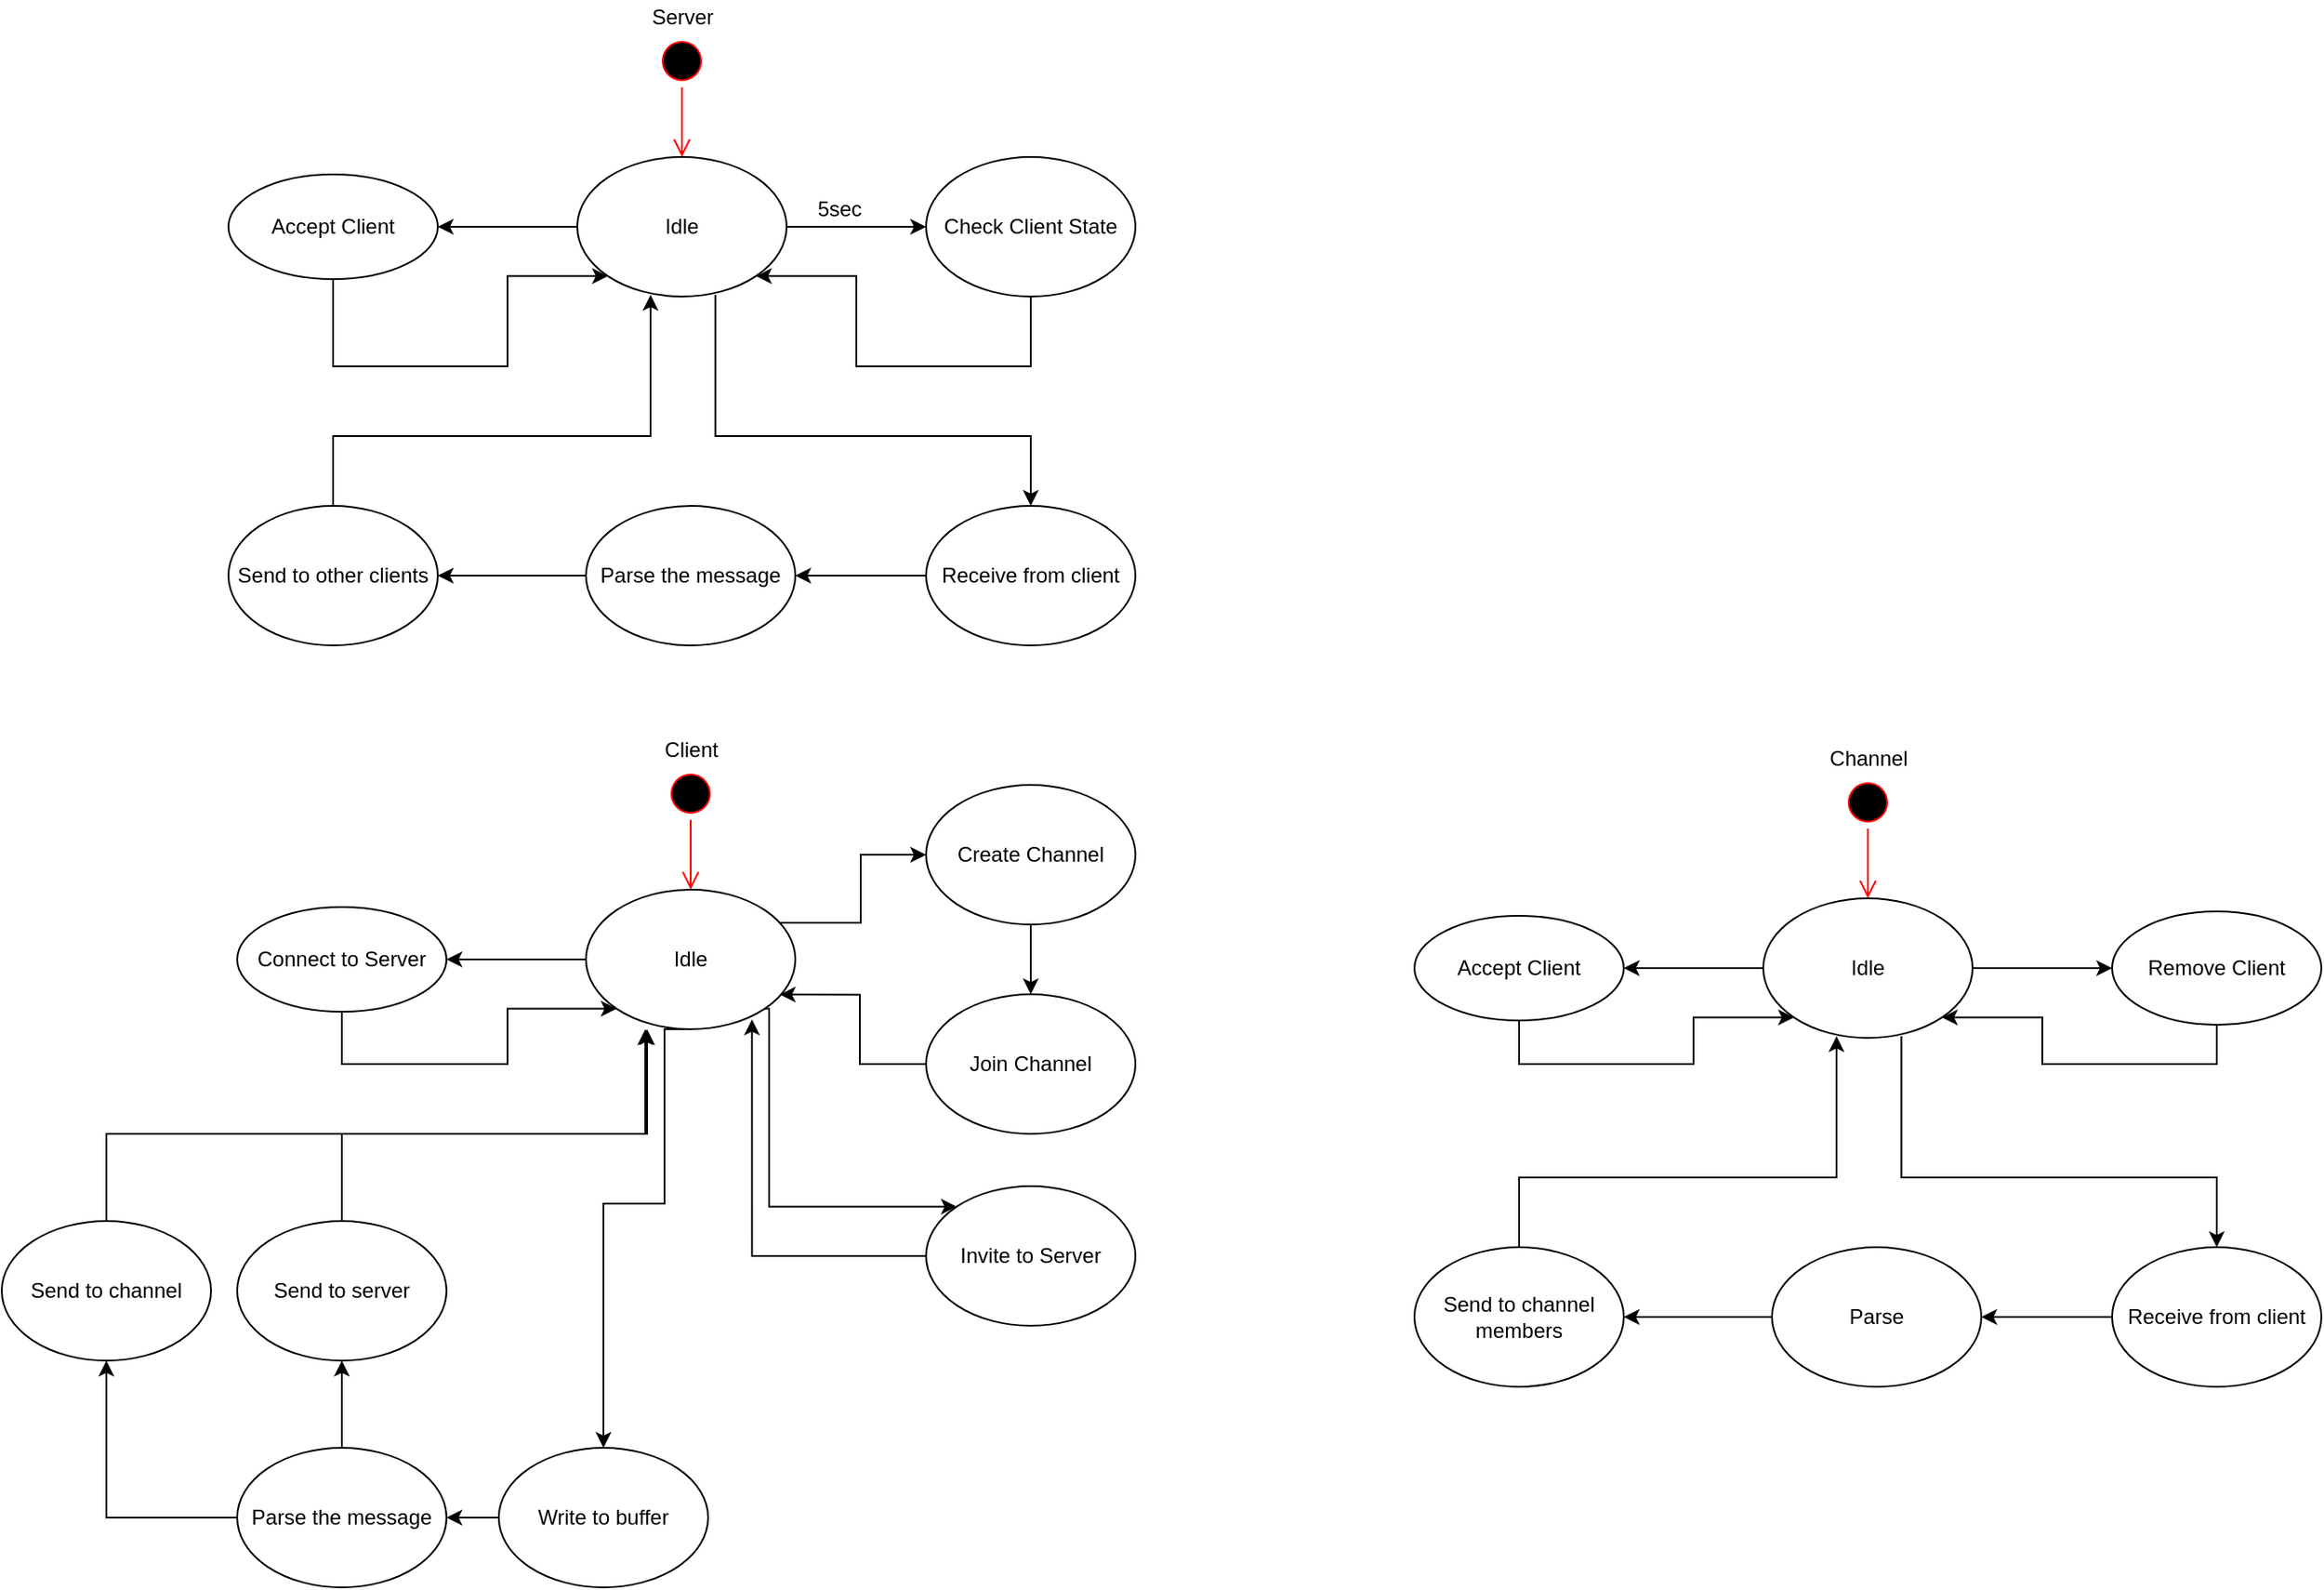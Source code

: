 <mxfile version="15.8.5" type="device"><diagram id="wyPDN_qhjKkkc0k493ZT" name="Page-1"><mxGraphModel dx="1325" dy="1761" grid="1" gridSize="10" guides="1" tooltips="1" connect="1" arrows="1" fold="1" page="1" pageScale="1" pageWidth="850" pageHeight="1100" math="0" shadow="0"><root><mxCell id="0"/><mxCell id="1" parent="0"/><mxCell id="Xpwx3HZjEoU-yRanOdTQ-1" value="" style="ellipse;html=1;shape=startState;fillColor=#000000;strokeColor=#ff0000;" vertex="1" parent="1"><mxGeometry x="405" y="-1070" width="30" height="30" as="geometry"/></mxCell><mxCell id="Xpwx3HZjEoU-yRanOdTQ-2" value="" style="edgeStyle=orthogonalEdgeStyle;html=1;verticalAlign=bottom;endArrow=open;endSize=8;strokeColor=#ff0000;rounded=0;entryX=0.5;entryY=0;entryDx=0;entryDy=0;" edge="1" source="Xpwx3HZjEoU-yRanOdTQ-1" parent="1" target="Xpwx3HZjEoU-yRanOdTQ-3"><mxGeometry relative="1" as="geometry"><mxPoint x="410" y="-1000" as="targetPoint"/></mxGeometry></mxCell><mxCell id="Xpwx3HZjEoU-yRanOdTQ-27" style="edgeStyle=orthogonalEdgeStyle;rounded=0;orthogonalLoop=1;jettySize=auto;html=1;entryX=1;entryY=0.5;entryDx=0;entryDy=0;" edge="1" parent="1" source="Xpwx3HZjEoU-yRanOdTQ-3" target="Xpwx3HZjEoU-yRanOdTQ-4"><mxGeometry relative="1" as="geometry"/></mxCell><mxCell id="Xpwx3HZjEoU-yRanOdTQ-30" value="" style="edgeStyle=orthogonalEdgeStyle;rounded=0;orthogonalLoop=1;jettySize=auto;html=1;" edge="1" parent="1" source="Xpwx3HZjEoU-yRanOdTQ-3" target="Xpwx3HZjEoU-yRanOdTQ-29"><mxGeometry relative="1" as="geometry"/></mxCell><mxCell id="Xpwx3HZjEoU-yRanOdTQ-34" value="" style="edgeStyle=orthogonalEdgeStyle;rounded=0;orthogonalLoop=1;jettySize=auto;html=1;exitX=0.66;exitY=0.988;exitDx=0;exitDy=0;exitPerimeter=0;" edge="1" parent="1" source="Xpwx3HZjEoU-yRanOdTQ-3" target="Xpwx3HZjEoU-yRanOdTQ-33"><mxGeometry relative="1" as="geometry"><Array as="points"><mxPoint x="439" y="-840"/><mxPoint x="620" y="-840"/></Array></mxGeometry></mxCell><mxCell id="Xpwx3HZjEoU-yRanOdTQ-3" value="Idle" style="ellipse;whiteSpace=wrap;html=1;" vertex="1" parent="1"><mxGeometry x="360" y="-1000" width="120" height="80" as="geometry"/></mxCell><mxCell id="Xpwx3HZjEoU-yRanOdTQ-28" style="edgeStyle=orthogonalEdgeStyle;rounded=0;orthogonalLoop=1;jettySize=auto;html=1;entryX=0;entryY=1;entryDx=0;entryDy=0;exitX=0.5;exitY=1;exitDx=0;exitDy=0;" edge="1" parent="1" source="Xpwx3HZjEoU-yRanOdTQ-4" target="Xpwx3HZjEoU-yRanOdTQ-3"><mxGeometry relative="1" as="geometry"><Array as="points"><mxPoint x="220" y="-880"/><mxPoint x="320" y="-880"/><mxPoint x="320" y="-932"/></Array></mxGeometry></mxCell><mxCell id="Xpwx3HZjEoU-yRanOdTQ-4" value="Accept Client" style="ellipse;whiteSpace=wrap;html=1;" vertex="1" parent="1"><mxGeometry x="160" y="-990" width="120" height="60" as="geometry"/></mxCell><mxCell id="Xpwx3HZjEoU-yRanOdTQ-26" value="Server" style="text;html=1;align=center;verticalAlign=middle;resizable=0;points=[];autosize=1;strokeColor=none;fillColor=none;" vertex="1" parent="1"><mxGeometry x="395" y="-1090" width="50" height="20" as="geometry"/></mxCell><mxCell id="Xpwx3HZjEoU-yRanOdTQ-31" style="edgeStyle=orthogonalEdgeStyle;rounded=0;orthogonalLoop=1;jettySize=auto;html=1;entryX=1;entryY=1;entryDx=0;entryDy=0;" edge="1" parent="1" source="Xpwx3HZjEoU-yRanOdTQ-29" target="Xpwx3HZjEoU-yRanOdTQ-3"><mxGeometry relative="1" as="geometry"><Array as="points"><mxPoint x="620" y="-880"/><mxPoint x="520" y="-880"/><mxPoint x="520" y="-932"/></Array></mxGeometry></mxCell><mxCell id="Xpwx3HZjEoU-yRanOdTQ-29" value="Check Client State" style="ellipse;whiteSpace=wrap;html=1;" vertex="1" parent="1"><mxGeometry x="560" y="-1000" width="120" height="80" as="geometry"/></mxCell><mxCell id="Xpwx3HZjEoU-yRanOdTQ-32" value="5sec" style="text;html=1;align=center;verticalAlign=middle;resizable=0;points=[];autosize=1;strokeColor=none;fillColor=none;" vertex="1" parent="1"><mxGeometry x="490" y="-980" width="40" height="20" as="geometry"/></mxCell><mxCell id="Xpwx3HZjEoU-yRanOdTQ-36" value="" style="edgeStyle=orthogonalEdgeStyle;rounded=0;orthogonalLoop=1;jettySize=auto;html=1;" edge="1" parent="1" source="Xpwx3HZjEoU-yRanOdTQ-33" target="Xpwx3HZjEoU-yRanOdTQ-35"><mxGeometry relative="1" as="geometry"/></mxCell><mxCell id="Xpwx3HZjEoU-yRanOdTQ-33" value="Receive from client" style="ellipse;whiteSpace=wrap;html=1;" vertex="1" parent="1"><mxGeometry x="560" y="-800" width="120" height="80" as="geometry"/></mxCell><mxCell id="Xpwx3HZjEoU-yRanOdTQ-38" value="" style="edgeStyle=orthogonalEdgeStyle;rounded=0;orthogonalLoop=1;jettySize=auto;html=1;" edge="1" parent="1" source="Xpwx3HZjEoU-yRanOdTQ-35" target="Xpwx3HZjEoU-yRanOdTQ-37"><mxGeometry relative="1" as="geometry"/></mxCell><mxCell id="Xpwx3HZjEoU-yRanOdTQ-35" value="Parse the message" style="ellipse;whiteSpace=wrap;html=1;" vertex="1" parent="1"><mxGeometry x="365" y="-800" width="120" height="80" as="geometry"/></mxCell><mxCell id="Xpwx3HZjEoU-yRanOdTQ-39" style="edgeStyle=orthogonalEdgeStyle;rounded=0;orthogonalLoop=1;jettySize=auto;html=1;entryX=0.354;entryY=0.988;entryDx=0;entryDy=0;entryPerimeter=0;" edge="1" parent="1" source="Xpwx3HZjEoU-yRanOdTQ-37" target="Xpwx3HZjEoU-yRanOdTQ-3"><mxGeometry relative="1" as="geometry"><Array as="points"><mxPoint x="220" y="-840"/><mxPoint x="402" y="-840"/><mxPoint x="402" y="-921"/></Array></mxGeometry></mxCell><mxCell id="Xpwx3HZjEoU-yRanOdTQ-37" value="Send to other clients" style="ellipse;whiteSpace=wrap;html=1;" vertex="1" parent="1"><mxGeometry x="160" y="-800" width="120" height="80" as="geometry"/></mxCell><mxCell id="Xpwx3HZjEoU-yRanOdTQ-40" value="" style="ellipse;html=1;shape=startState;fillColor=#000000;strokeColor=#ff0000;" vertex="1" parent="1"><mxGeometry x="410" y="-650" width="30" height="30" as="geometry"/></mxCell><mxCell id="Xpwx3HZjEoU-yRanOdTQ-41" value="" style="edgeStyle=orthogonalEdgeStyle;html=1;verticalAlign=bottom;endArrow=open;endSize=8;strokeColor=#ff0000;rounded=0;entryX=0.5;entryY=0;entryDx=0;entryDy=0;" edge="1" parent="1" source="Xpwx3HZjEoU-yRanOdTQ-40" target="Xpwx3HZjEoU-yRanOdTQ-45"><mxGeometry relative="1" as="geometry"><mxPoint x="415" y="-580" as="targetPoint"/></mxGeometry></mxCell><mxCell id="Xpwx3HZjEoU-yRanOdTQ-42" style="edgeStyle=orthogonalEdgeStyle;rounded=0;orthogonalLoop=1;jettySize=auto;html=1;entryX=1;entryY=0.5;entryDx=0;entryDy=0;" edge="1" parent="1" source="Xpwx3HZjEoU-yRanOdTQ-45" target="Xpwx3HZjEoU-yRanOdTQ-47"><mxGeometry relative="1" as="geometry"/></mxCell><mxCell id="Xpwx3HZjEoU-yRanOdTQ-43" value="" style="edgeStyle=orthogonalEdgeStyle;rounded=0;orthogonalLoop=1;jettySize=auto;html=1;exitX=0.926;exitY=0.238;exitDx=0;exitDy=0;exitPerimeter=0;" edge="1" parent="1" source="Xpwx3HZjEoU-yRanOdTQ-45" target="Xpwx3HZjEoU-yRanOdTQ-50"><mxGeometry relative="1" as="geometry"/></mxCell><mxCell id="Xpwx3HZjEoU-yRanOdTQ-44" value="" style="edgeStyle=orthogonalEdgeStyle;rounded=0;orthogonalLoop=1;jettySize=auto;html=1;exitX=0.5;exitY=1;exitDx=0;exitDy=0;entryX=0.5;entryY=0;entryDx=0;entryDy=0;" edge="1" parent="1" source="Xpwx3HZjEoU-yRanOdTQ-45" target="Xpwx3HZjEoU-yRanOdTQ-53"><mxGeometry relative="1" as="geometry"><Array as="points"><mxPoint x="410" y="-500"/><mxPoint x="410" y="-400"/><mxPoint x="375" y="-400"/></Array></mxGeometry></mxCell><mxCell id="Xpwx3HZjEoU-yRanOdTQ-45" value="Idle" style="ellipse;whiteSpace=wrap;html=1;" vertex="1" parent="1"><mxGeometry x="365" y="-580" width="120" height="80" as="geometry"/></mxCell><mxCell id="Xpwx3HZjEoU-yRanOdTQ-46" style="edgeStyle=orthogonalEdgeStyle;rounded=0;orthogonalLoop=1;jettySize=auto;html=1;entryX=0;entryY=1;entryDx=0;entryDy=0;exitX=0.5;exitY=1;exitDx=0;exitDy=0;" edge="1" parent="1" source="Xpwx3HZjEoU-yRanOdTQ-47" target="Xpwx3HZjEoU-yRanOdTQ-45"><mxGeometry relative="1" as="geometry"><Array as="points"><mxPoint x="225" y="-480"/><mxPoint x="320" y="-480"/><mxPoint x="320" y="-512"/></Array></mxGeometry></mxCell><mxCell id="Xpwx3HZjEoU-yRanOdTQ-47" value="Connect to Server" style="ellipse;whiteSpace=wrap;html=1;" vertex="1" parent="1"><mxGeometry x="165" y="-570" width="120" height="60" as="geometry"/></mxCell><mxCell id="Xpwx3HZjEoU-yRanOdTQ-48" value="Client" style="text;html=1;align=center;verticalAlign=middle;resizable=0;points=[];autosize=1;strokeColor=none;fillColor=none;" vertex="1" parent="1"><mxGeometry x="400" y="-670" width="50" height="20" as="geometry"/></mxCell><mxCell id="Xpwx3HZjEoU-yRanOdTQ-59" value="" style="edgeStyle=orthogonalEdgeStyle;rounded=0;orthogonalLoop=1;jettySize=auto;html=1;" edge="1" parent="1" source="Xpwx3HZjEoU-yRanOdTQ-50" target="Xpwx3HZjEoU-yRanOdTQ-58"><mxGeometry relative="1" as="geometry"/></mxCell><mxCell id="Xpwx3HZjEoU-yRanOdTQ-50" value="Create Channel" style="ellipse;whiteSpace=wrap;html=1;" vertex="1" parent="1"><mxGeometry x="560" y="-640" width="120" height="80" as="geometry"/></mxCell><mxCell id="Xpwx3HZjEoU-yRanOdTQ-52" value="" style="edgeStyle=orthogonalEdgeStyle;rounded=0;orthogonalLoop=1;jettySize=auto;html=1;" edge="1" parent="1" source="Xpwx3HZjEoU-yRanOdTQ-53" target="Xpwx3HZjEoU-yRanOdTQ-55"><mxGeometry relative="1" as="geometry"><Array as="points"><mxPoint x="410" y="-220"/></Array></mxGeometry></mxCell><mxCell id="Xpwx3HZjEoU-yRanOdTQ-53" value="Write to buffer" style="ellipse;whiteSpace=wrap;html=1;" vertex="1" parent="1"><mxGeometry x="315" y="-260" width="120" height="80" as="geometry"/></mxCell><mxCell id="Xpwx3HZjEoU-yRanOdTQ-54" value="" style="edgeStyle=orthogonalEdgeStyle;rounded=0;orthogonalLoop=1;jettySize=auto;html=1;" edge="1" parent="1" source="Xpwx3HZjEoU-yRanOdTQ-55" target="Xpwx3HZjEoU-yRanOdTQ-57"><mxGeometry relative="1" as="geometry"/></mxCell><mxCell id="Xpwx3HZjEoU-yRanOdTQ-64" value="" style="edgeStyle=orthogonalEdgeStyle;rounded=0;orthogonalLoop=1;jettySize=auto;html=1;" edge="1" parent="1" source="Xpwx3HZjEoU-yRanOdTQ-55" target="Xpwx3HZjEoU-yRanOdTQ-63"><mxGeometry relative="1" as="geometry"/></mxCell><mxCell id="Xpwx3HZjEoU-yRanOdTQ-55" value="Parse the message" style="ellipse;whiteSpace=wrap;html=1;" vertex="1" parent="1"><mxGeometry x="165" y="-260" width="120" height="80" as="geometry"/></mxCell><mxCell id="Xpwx3HZjEoU-yRanOdTQ-56" style="edgeStyle=orthogonalEdgeStyle;rounded=0;orthogonalLoop=1;jettySize=auto;html=1;" edge="1" parent="1" source="Xpwx3HZjEoU-yRanOdTQ-57"><mxGeometry relative="1" as="geometry"><Array as="points"><mxPoint x="225" y="-440"/><mxPoint x="399" y="-440"/></Array><mxPoint x="399" y="-500" as="targetPoint"/></mxGeometry></mxCell><mxCell id="Xpwx3HZjEoU-yRanOdTQ-57" value="Send to server" style="ellipse;whiteSpace=wrap;html=1;" vertex="1" parent="1"><mxGeometry x="165" y="-390" width="120" height="80" as="geometry"/></mxCell><mxCell id="Xpwx3HZjEoU-yRanOdTQ-60" value="" style="edgeStyle=orthogonalEdgeStyle;rounded=0;orthogonalLoop=1;jettySize=auto;html=1;entryX=0.926;entryY=0.752;entryDx=0;entryDy=0;entryPerimeter=0;" edge="1" parent="1" source="Xpwx3HZjEoU-yRanOdTQ-58" target="Xpwx3HZjEoU-yRanOdTQ-45"><mxGeometry relative="1" as="geometry"><Array as="points"><mxPoint x="522" y="-480"/><mxPoint x="522" y="-520"/></Array></mxGeometry></mxCell><mxCell id="Xpwx3HZjEoU-yRanOdTQ-58" value="Join Channel" style="ellipse;whiteSpace=wrap;html=1;" vertex="1" parent="1"><mxGeometry x="560" y="-520" width="120" height="80" as="geometry"/></mxCell><mxCell id="Xpwx3HZjEoU-yRanOdTQ-66" style="edgeStyle=orthogonalEdgeStyle;rounded=0;orthogonalLoop=1;jettySize=auto;html=1;entryX=0.793;entryY=0.93;entryDx=0;entryDy=0;entryPerimeter=0;" edge="1" parent="1" source="Xpwx3HZjEoU-yRanOdTQ-62" target="Xpwx3HZjEoU-yRanOdTQ-45"><mxGeometry relative="1" as="geometry"><Array as="points"><mxPoint x="460" y="-370"/></Array></mxGeometry></mxCell><mxCell id="Xpwx3HZjEoU-yRanOdTQ-62" value="Invite to Server" style="ellipse;whiteSpace=wrap;html=1;" vertex="1" parent="1"><mxGeometry x="560" y="-410" width="120" height="80" as="geometry"/></mxCell><mxCell id="Xpwx3HZjEoU-yRanOdTQ-65" style="edgeStyle=orthogonalEdgeStyle;rounded=0;orthogonalLoop=1;jettySize=auto;html=1;" edge="1" parent="1" source="Xpwx3HZjEoU-yRanOdTQ-63"><mxGeometry relative="1" as="geometry"><mxPoint x="400" y="-500" as="targetPoint"/><Array as="points"><mxPoint x="90" y="-440"/><mxPoint x="400" y="-440"/></Array></mxGeometry></mxCell><mxCell id="Xpwx3HZjEoU-yRanOdTQ-63" value="Send to channel" style="ellipse;whiteSpace=wrap;html=1;" vertex="1" parent="1"><mxGeometry x="30" y="-390" width="120" height="80" as="geometry"/></mxCell><mxCell id="Xpwx3HZjEoU-yRanOdTQ-67" value="" style="endArrow=classic;html=1;rounded=0;exitX=1;exitY=1;exitDx=0;exitDy=0;entryX=0;entryY=0;entryDx=0;entryDy=0;edgeStyle=orthogonalEdgeStyle;" edge="1" parent="1" source="Xpwx3HZjEoU-yRanOdTQ-45" target="Xpwx3HZjEoU-yRanOdTQ-62"><mxGeometry width="50" height="50" relative="1" as="geometry"><mxPoint x="510" y="-380" as="sourcePoint"/><mxPoint x="560" y="-430" as="targetPoint"/><Array as="points"><mxPoint x="470" y="-512"/><mxPoint x="470" y="-398"/></Array></mxGeometry></mxCell><mxCell id="Xpwx3HZjEoU-yRanOdTQ-68" value="" style="ellipse;html=1;shape=startState;fillColor=#000000;strokeColor=#ff0000;" vertex="1" parent="1"><mxGeometry x="1085" y="-645" width="30" height="30" as="geometry"/></mxCell><mxCell id="Xpwx3HZjEoU-yRanOdTQ-69" value="" style="edgeStyle=orthogonalEdgeStyle;html=1;verticalAlign=bottom;endArrow=open;endSize=8;strokeColor=#ff0000;rounded=0;entryX=0.5;entryY=0;entryDx=0;entryDy=0;" edge="1" parent="1" source="Xpwx3HZjEoU-yRanOdTQ-68" target="Xpwx3HZjEoU-yRanOdTQ-73"><mxGeometry relative="1" as="geometry"><mxPoint x="1090" y="-575" as="targetPoint"/></mxGeometry></mxCell><mxCell id="Xpwx3HZjEoU-yRanOdTQ-70" style="edgeStyle=orthogonalEdgeStyle;rounded=0;orthogonalLoop=1;jettySize=auto;html=1;entryX=1;entryY=0.5;entryDx=0;entryDy=0;" edge="1" parent="1" source="Xpwx3HZjEoU-yRanOdTQ-73" target="Xpwx3HZjEoU-yRanOdTQ-75"><mxGeometry relative="1" as="geometry"/></mxCell><mxCell id="Xpwx3HZjEoU-yRanOdTQ-72" value="" style="edgeStyle=orthogonalEdgeStyle;rounded=0;orthogonalLoop=1;jettySize=auto;html=1;exitX=0.66;exitY=0.988;exitDx=0;exitDy=0;exitPerimeter=0;" edge="1" parent="1" source="Xpwx3HZjEoU-yRanOdTQ-73" target="Xpwx3HZjEoU-yRanOdTQ-81"><mxGeometry relative="1" as="geometry"><Array as="points"><mxPoint x="1119" y="-415"/><mxPoint x="1300" y="-415"/></Array></mxGeometry></mxCell><mxCell id="Xpwx3HZjEoU-yRanOdTQ-87" value="" style="edgeStyle=orthogonalEdgeStyle;rounded=0;orthogonalLoop=1;jettySize=auto;html=1;" edge="1" parent="1" source="Xpwx3HZjEoU-yRanOdTQ-73" target="Xpwx3HZjEoU-yRanOdTQ-86"><mxGeometry relative="1" as="geometry"/></mxCell><mxCell id="Xpwx3HZjEoU-yRanOdTQ-73" value="Idle" style="ellipse;whiteSpace=wrap;html=1;" vertex="1" parent="1"><mxGeometry x="1040" y="-575" width="120" height="80" as="geometry"/></mxCell><mxCell id="Xpwx3HZjEoU-yRanOdTQ-74" style="edgeStyle=orthogonalEdgeStyle;rounded=0;orthogonalLoop=1;jettySize=auto;html=1;entryX=0;entryY=1;entryDx=0;entryDy=0;exitX=0.5;exitY=1;exitDx=0;exitDy=0;" edge="1" parent="1" source="Xpwx3HZjEoU-yRanOdTQ-75" target="Xpwx3HZjEoU-yRanOdTQ-73"><mxGeometry relative="1" as="geometry"><Array as="points"><mxPoint x="900" y="-480"/><mxPoint x="1000" y="-480"/><mxPoint x="1000" y="-507"/></Array></mxGeometry></mxCell><mxCell id="Xpwx3HZjEoU-yRanOdTQ-75" value="Accept Client" style="ellipse;whiteSpace=wrap;html=1;" vertex="1" parent="1"><mxGeometry x="840" y="-565" width="120" height="60" as="geometry"/></mxCell><mxCell id="Xpwx3HZjEoU-yRanOdTQ-76" value="Channel" style="text;html=1;align=center;verticalAlign=middle;resizable=0;points=[];autosize=1;strokeColor=none;fillColor=none;" vertex="1" parent="1"><mxGeometry x="1070" y="-665" width="60" height="20" as="geometry"/></mxCell><mxCell id="Xpwx3HZjEoU-yRanOdTQ-80" value="" style="edgeStyle=orthogonalEdgeStyle;rounded=0;orthogonalLoop=1;jettySize=auto;html=1;" edge="1" parent="1" source="Xpwx3HZjEoU-yRanOdTQ-81" target="Xpwx3HZjEoU-yRanOdTQ-83"><mxGeometry relative="1" as="geometry"/></mxCell><mxCell id="Xpwx3HZjEoU-yRanOdTQ-81" value="Receive from client" style="ellipse;whiteSpace=wrap;html=1;" vertex="1" parent="1"><mxGeometry x="1240" y="-375" width="120" height="80" as="geometry"/></mxCell><mxCell id="Xpwx3HZjEoU-yRanOdTQ-82" value="" style="edgeStyle=orthogonalEdgeStyle;rounded=0;orthogonalLoop=1;jettySize=auto;html=1;" edge="1" parent="1" source="Xpwx3HZjEoU-yRanOdTQ-83" target="Xpwx3HZjEoU-yRanOdTQ-85"><mxGeometry relative="1" as="geometry"/></mxCell><mxCell id="Xpwx3HZjEoU-yRanOdTQ-83" value="Parse" style="ellipse;whiteSpace=wrap;html=1;" vertex="1" parent="1"><mxGeometry x="1045" y="-375" width="120" height="80" as="geometry"/></mxCell><mxCell id="Xpwx3HZjEoU-yRanOdTQ-84" style="edgeStyle=orthogonalEdgeStyle;rounded=0;orthogonalLoop=1;jettySize=auto;html=1;entryX=0.354;entryY=0.988;entryDx=0;entryDy=0;entryPerimeter=0;" edge="1" parent="1" source="Xpwx3HZjEoU-yRanOdTQ-85" target="Xpwx3HZjEoU-yRanOdTQ-73"><mxGeometry relative="1" as="geometry"><Array as="points"><mxPoint x="900" y="-415"/><mxPoint x="1082" y="-415"/><mxPoint x="1082" y="-496"/></Array></mxGeometry></mxCell><mxCell id="Xpwx3HZjEoU-yRanOdTQ-85" value="Send to channel members" style="ellipse;whiteSpace=wrap;html=1;" vertex="1" parent="1"><mxGeometry x="840" y="-375" width="120" height="80" as="geometry"/></mxCell><mxCell id="Xpwx3HZjEoU-yRanOdTQ-88" style="edgeStyle=orthogonalEdgeStyle;rounded=0;orthogonalLoop=1;jettySize=auto;html=1;entryX=1;entryY=1;entryDx=0;entryDy=0;" edge="1" parent="1" source="Xpwx3HZjEoU-yRanOdTQ-86" target="Xpwx3HZjEoU-yRanOdTQ-73"><mxGeometry relative="1" as="geometry"><Array as="points"><mxPoint x="1300" y="-480"/><mxPoint x="1200" y="-480"/><mxPoint x="1200" y="-507"/></Array></mxGeometry></mxCell><mxCell id="Xpwx3HZjEoU-yRanOdTQ-86" value="Remove Client" style="ellipse;whiteSpace=wrap;html=1;" vertex="1" parent="1"><mxGeometry x="1240" y="-567.5" width="120" height="65" as="geometry"/></mxCell></root></mxGraphModel></diagram></mxfile>